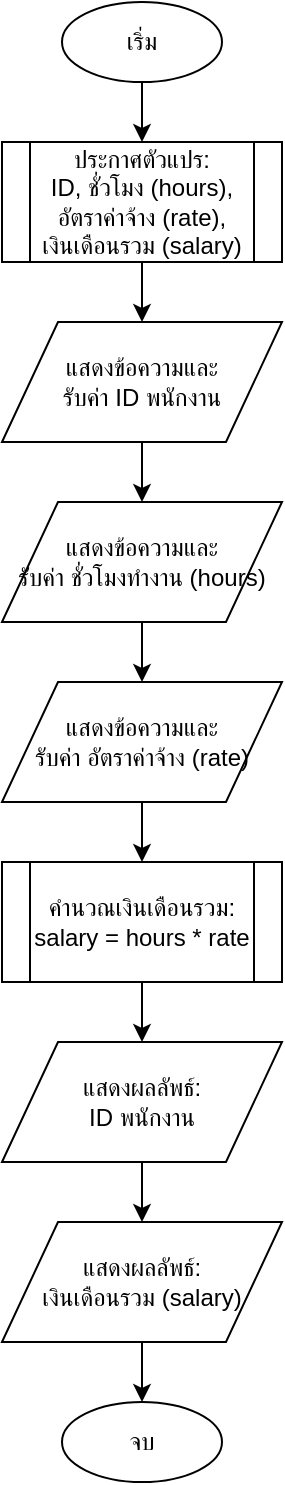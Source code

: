 <mxfile version="28.2.5">
  <diagram name="หน้า-1" id="i6Q_pLxWZj6ewo3af9Lq">
    <mxGraphModel grid="1" page="1" gridSize="10" guides="1" tooltips="1" connect="1" arrows="1" fold="1" pageScale="1" pageWidth="827" pageHeight="1169" math="0" shadow="0">
      <root>
        <mxCell id="0" />
        <mxCell id="1" parent="0" />
        <mxCell id="xfUx9OselL72wnFORmuh-1" value="เริ่ม" style="ellipse;whiteSpace=wrap;html=1;" vertex="1" parent="1">
          <mxGeometry x="350" y="200" width="80" height="40" as="geometry" />
        </mxCell>
        <mxCell id="xfUx9OselL72wnFORmuh-2" value="ประกาศตัวแปร:&lt;br&gt;ID, ชั่วโมง (hours),&lt;br&gt;อัตราค่าจ้าง (rate),&lt;br&gt;เงินเดือนรวม (salary)" style="shape=process;whiteSpace=wrap;html=1;" vertex="1" parent="1">
          <mxGeometry x="320" y="270" width="140" height="60" as="geometry" />
        </mxCell>
        <mxCell id="xfUx9OselL72wnFORmuh-3" value="" style="endArrow=classic;html=1;exitX=0.5;exitY=1;entryX=0.5;entryY=0;" edge="1" parent="1" source="xfUx9OselL72wnFORmuh-1" target="xfUx9OselL72wnFORmuh-2">
          <mxGeometry width="50" height="50" relative="1" as="geometry">
            <mxPoint x="390" y="240" as="sourcePoint" />
            <mxPoint x="440" y="290" as="targetPoint" />
          </mxGeometry>
        </mxCell>
        <mxCell id="xfUx9OselL72wnFORmuh-4" value="แสดงข้อความและ&lt;br&gt;รับค่า ID พนักงาน" style="shape=parallelogram;perimeter=parallelogramPerimeter;whiteSpace=wrap;html=1;" vertex="1" parent="1">
          <mxGeometry x="320" y="360" width="140" height="60" as="geometry" />
        </mxCell>
        <mxCell id="xfUx9OselL72wnFORmuh-5" value="" style="endArrow=classic;html=1;exitX=0.5;exitY=1;entryX=0.5;entryY=0;" edge="1" parent="1" source="xfUx9OselL72wnFORmuh-2" target="xfUx9OselL72wnFORmuh-4">
          <mxGeometry width="50" height="50" relative="1" as="geometry">
            <mxPoint x="390" y="330" as="sourcePoint" />
            <mxPoint x="440" y="380" as="targetPoint" />
          </mxGeometry>
        </mxCell>
        <mxCell id="xfUx9OselL72wnFORmuh-6" value="แสดงข้อความและ&lt;br&gt;รับค่า ชั่วโมงทำงาน (hours)" style="shape=parallelogram;perimeter=parallelogramPerimeter;whiteSpace=wrap;html=1;" vertex="1" parent="1">
          <mxGeometry x="320" y="450" width="140" height="60" as="geometry" />
        </mxCell>
        <mxCell id="xfUx9OselL72wnFORmuh-7" value="" style="endArrow=classic;html=1;exitX=0.5;exitY=1;entryX=0.5;entryY=0;" edge="1" parent="1" source="xfUx9OselL72wnFORmuh-4" target="xfUx9OselL72wnFORmuh-6">
          <mxGeometry width="50" height="50" relative="1" as="geometry">
            <mxPoint x="390" y="420" as="sourcePoint" />
            <mxPoint x="440" y="470" as="targetPoint" />
          </mxGeometry>
        </mxCell>
        <mxCell id="xfUx9OselL72wnFORmuh-8" value="แสดงข้อความและ&lt;br&gt;รับค่า อัตราค่าจ้าง (rate)" style="shape=parallelogram;perimeter=parallelogramPerimeter;whiteSpace=wrap;html=1;" vertex="1" parent="1">
          <mxGeometry x="320" y="540" width="140" height="60" as="geometry" />
        </mxCell>
        <mxCell id="xfUx9OselL72wnFORmuh-9" value="" style="endArrow=classic;html=1;exitX=0.5;exitY=1;entryX=0.5;entryY=0;" edge="1" parent="1" source="xfUx9OselL72wnFORmuh-6" target="xfUx9OselL72wnFORmuh-8">
          <mxGeometry width="50" height="50" relative="1" as="geometry">
            <mxPoint x="390" y="510" as="sourcePoint" />
            <mxPoint x="440" y="560" as="targetPoint" />
          </mxGeometry>
        </mxCell>
        <mxCell id="xfUx9OselL72wnFORmuh-10" value="คำนวณเงินเดือนรวม:&lt;br&gt;salary = hours * rate" style="shape=process;whiteSpace=wrap;html=1;" vertex="1" parent="1">
          <mxGeometry x="320" y="630" width="140" height="60" as="geometry" />
        </mxCell>
        <mxCell id="xfUx9OselL72wnFORmuh-11" value="" style="endArrow=classic;html=1;exitX=0.5;exitY=1;entryX=0.5;entryY=0;" edge="1" parent="1" source="xfUx9OselL72wnFORmuh-8" target="xfUx9OselL72wnFORmuh-10">
          <mxGeometry width="50" height="50" relative="1" as="geometry">
            <mxPoint x="390" y="600" as="sourcePoint" />
            <mxPoint x="440" y="650" as="targetPoint" />
          </mxGeometry>
        </mxCell>
        <mxCell id="xfUx9OselL72wnFORmuh-12" value="แสดงผลลัพธ์:&lt;br&gt;ID พนักงาน" style="shape=parallelogram;perimeter=parallelogramPerimeter;whiteSpace=wrap;html=1;" vertex="1" parent="1">
          <mxGeometry x="320" y="720" width="140" height="60" as="geometry" />
        </mxCell>
        <mxCell id="xfUx9OselL72wnFORmuh-13" value="" style="endArrow=classic;html=1;exitX=0.5;exitY=1;entryX=0.5;entryY=0;" edge="1" parent="1" source="xfUx9OselL72wnFORmuh-10" target="xfUx9OselL72wnFORmuh-12">
          <mxGeometry width="50" height="50" relative="1" as="geometry">
            <mxPoint x="390" y="690" as="sourcePoint" />
            <mxPoint x="440" y="740" as="targetPoint" />
          </mxGeometry>
        </mxCell>
        <mxCell id="xfUx9OselL72wnFORmuh-14" value="แสดงผลลัพธ์:&lt;br&gt;เงินเดือนรวม (salary)" style="shape=parallelogram;perimeter=parallelogramPerimeter;whiteSpace=wrap;html=1;" vertex="1" parent="1">
          <mxGeometry x="320" y="810" width="140" height="60" as="geometry" />
        </mxCell>
        <mxCell id="xfUx9OselL72wnFORmuh-15" value="" style="endArrow=classic;html=1;exitX=0.5;exitY=1;entryX=0.5;entryY=0;" edge="1" parent="1" source="xfUx9OselL72wnFORmuh-12" target="xfUx9OselL72wnFORmuh-14">
          <mxGeometry width="50" height="50" relative="1" as="geometry">
            <mxPoint x="390" y="780" as="sourcePoint" />
            <mxPoint x="440" y="830" as="targetPoint" />
          </mxGeometry>
        </mxCell>
        <mxCell id="xfUx9OselL72wnFORmuh-16" value="จบ" style="ellipse;whiteSpace=wrap;html=1;" vertex="1" parent="1">
          <mxGeometry x="350" y="900" width="80" height="40" as="geometry" />
        </mxCell>
        <mxCell id="xfUx9OselL72wnFORmuh-17" value="" style="endArrow=classic;html=1;exitX=0.5;exitY=1;entryX=0.5;entryY=0;" edge="1" parent="1" source="xfUx9OselL72wnFORmuh-14" target="xfUx9OselL72wnFORmuh-16">
          <mxGeometry width="50" height="50" relative="1" as="geometry">
            <mxPoint x="390" y="870" as="sourcePoint" />
            <mxPoint x="440" y="920" as="targetPoint" />
          </mxGeometry>
        </mxCell>
      </root>
    </mxGraphModel>
  </diagram>
</mxfile>

